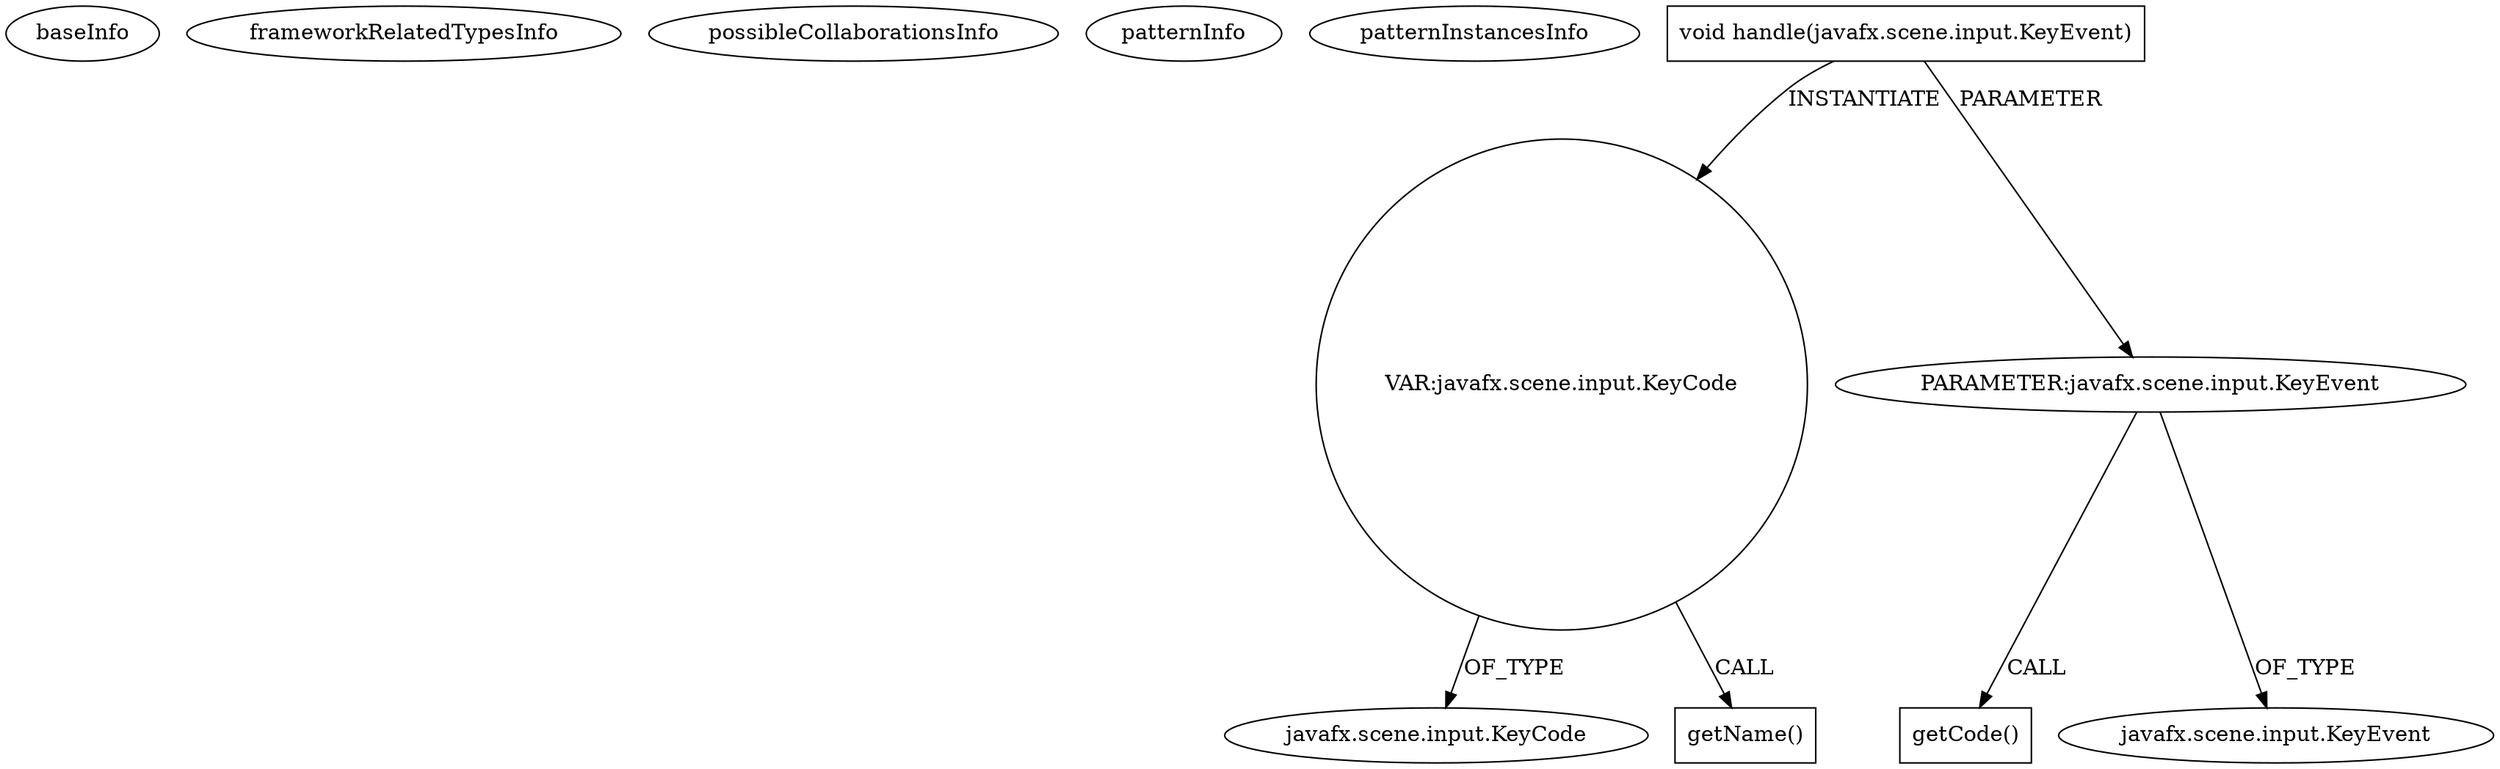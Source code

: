 digraph {
baseInfo[graphId=4596,category="pattern",isAnonymous=false,possibleRelation=false]
frameworkRelatedTypesInfo[]
possibleCollaborationsInfo[]
patternInfo[frequency=2.0,patternRootClient=null]
patternInstancesInfo[0="jeyoon-Snake~/jeyoon-Snake/Snake-master/src/Snake.java~void Snake(World)~3317",1="SlyJack0-SpecBoard~/SlyJack0-SpecBoard/SpecBoard-master/src/specboard/event/KeyboardHandler.java~KeyboardHandler~1228"]
17[label="javafx.scene.input.KeyCode",vertexType="FRAMEWORK_CLASS_TYPE",isFrameworkType=false]
15[label="VAR:javafx.scene.input.KeyCode",vertexType="VARIABLE_EXPRESION",isFrameworkType=false,shape=circle]
4[label="void handle(javafx.scene.input.KeyEvent)",vertexType="OVERRIDING_METHOD_DECLARATION",isFrameworkType=false,shape=box]
16[label="getName()",vertexType="INSIDE_CALL",isFrameworkType=false,shape=box]
5[label="PARAMETER:javafx.scene.input.KeyEvent",vertexType="PARAMETER_DECLARATION",isFrameworkType=false]
12[label="getCode()",vertexType="INSIDE_CALL",isFrameworkType=false,shape=box]
6[label="javafx.scene.input.KeyEvent",vertexType="FRAMEWORK_CLASS_TYPE",isFrameworkType=false]
4->15[label="INSTANTIATE"]
4->5[label="PARAMETER"]
5->6[label="OF_TYPE"]
5->12[label="CALL"]
15->17[label="OF_TYPE"]
15->16[label="CALL"]
}
